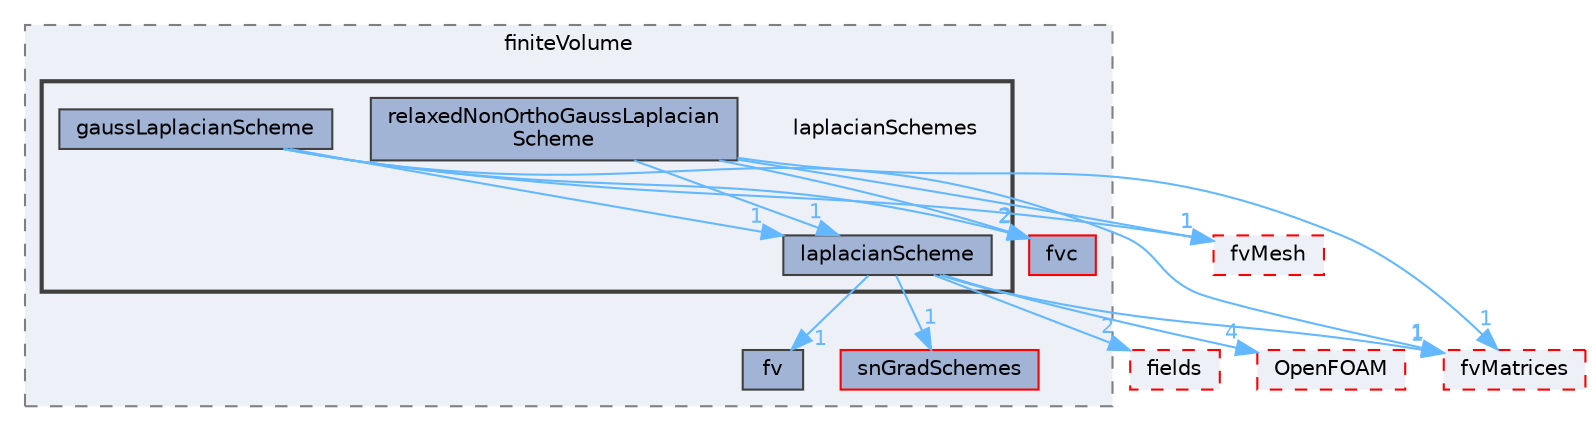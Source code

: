 digraph "src/finiteVolume/finiteVolume/laplacianSchemes"
{
 // LATEX_PDF_SIZE
  bgcolor="transparent";
  edge [fontname=Helvetica,fontsize=10,labelfontname=Helvetica,labelfontsize=10];
  node [fontname=Helvetica,fontsize=10,shape=box,height=0.2,width=0.4];
  compound=true
  subgraph clusterdir_2ea871e4defbdbd60808750cae643c63 {
    graph [ bgcolor="#edf0f7", pencolor="grey50", label="finiteVolume", fontname=Helvetica,fontsize=10 style="filled,dashed", URL="dir_2ea871e4defbdbd60808750cae643c63.html",tooltip=""]
  dir_0096c9c8cdcbf8f4884c37173134f444 [label="fv", fillcolor="#a2b4d6", color="grey25", style="filled", URL="dir_0096c9c8cdcbf8f4884c37173134f444.html",tooltip=""];
  dir_f2a32fae3c7e5034ec75716fe725e251 [label="snGradSchemes", fillcolor="#a2b4d6", color="red", style="filled", URL="dir_f2a32fae3c7e5034ec75716fe725e251.html",tooltip=""];
  dir_f4030f3362933683136e1dae328f10c0 [label="fvc", fillcolor="#a2b4d6", color="red", style="filled", URL="dir_f4030f3362933683136e1dae328f10c0.html",tooltip=""];
  subgraph clusterdir_9d1bb040ba59f659837e207512074d53 {
    graph [ bgcolor="#edf0f7", pencolor="grey25", label="", fontname=Helvetica,fontsize=10 style="filled,bold", URL="dir_9d1bb040ba59f659837e207512074d53.html",tooltip=""]
    dir_9d1bb040ba59f659837e207512074d53 [shape=plaintext, label="laplacianSchemes"];
  dir_f2edee964beb075e9295e8890f375b73 [label="gaussLaplacianScheme", fillcolor="#a2b4d6", color="grey25", style="filled", URL="dir_f2edee964beb075e9295e8890f375b73.html",tooltip=""];
  dir_469f5797a784eff5bbc5a2a682e40247 [label="laplacianScheme", fillcolor="#a2b4d6", color="grey25", style="filled", URL="dir_469f5797a784eff5bbc5a2a682e40247.html",tooltip=""];
  dir_83e5e66d7feb082c7db5b97b5dded670 [label="relaxedNonOrthoGaussLaplacian\lScheme", fillcolor="#a2b4d6", color="grey25", style="filled", URL="dir_83e5e66d7feb082c7db5b97b5dded670.html",tooltip=""];
  }
  }
  dir_25ab4a83a983f7bb7a38b7f63bb141b7 [label="fields", fillcolor="#edf0f7", color="red", style="filled,dashed", URL="dir_25ab4a83a983f7bb7a38b7f63bb141b7.html",tooltip=""];
  dir_5d57e3901430bcc99a7ddac11a899224 [label="fvMatrices", fillcolor="#edf0f7", color="red", style="filled,dashed", URL="dir_5d57e3901430bcc99a7ddac11a899224.html",tooltip=""];
  dir_c382fa095c9c33d8673c0dd60aaef275 [label="fvMesh", fillcolor="#edf0f7", color="red", style="filled,dashed", URL="dir_c382fa095c9c33d8673c0dd60aaef275.html",tooltip=""];
  dir_c5473ff19b20e6ec4dfe5c310b3778a8 [label="OpenFOAM", fillcolor="#edf0f7", color="red", style="filled,dashed", URL="dir_c5473ff19b20e6ec4dfe5c310b3778a8.html",tooltip=""];
  dir_f2edee964beb075e9295e8890f375b73->dir_469f5797a784eff5bbc5a2a682e40247 [headlabel="1", labeldistance=1.5 headhref="dir_001596_002096.html" href="dir_001596_002096.html" color="steelblue1" fontcolor="steelblue1"];
  dir_f2edee964beb075e9295e8890f375b73->dir_5d57e3901430bcc99a7ddac11a899224 [headlabel="1", labeldistance=1.5 headhref="dir_001596_001542.html" href="dir_001596_001542.html" color="steelblue1" fontcolor="steelblue1"];
  dir_f2edee964beb075e9295e8890f375b73->dir_c382fa095c9c33d8673c0dd60aaef275 [headlabel="1", labeldistance=1.5 headhref="dir_001596_001544.html" href="dir_001596_001544.html" color="steelblue1" fontcolor="steelblue1"];
  dir_f2edee964beb075e9295e8890f375b73->dir_f4030f3362933683136e1dae328f10c0 [headlabel="2", labeldistance=1.5 headhref="dir_001596_001534.html" href="dir_001596_001534.html" color="steelblue1" fontcolor="steelblue1"];
  dir_469f5797a784eff5bbc5a2a682e40247->dir_0096c9c8cdcbf8f4884c37173134f444 [headlabel="1", labeldistance=1.5 headhref="dir_002096_001531.html" href="dir_002096_001531.html" color="steelblue1" fontcolor="steelblue1"];
  dir_469f5797a784eff5bbc5a2a682e40247->dir_25ab4a83a983f7bb7a38b7f63bb141b7 [headlabel="2", labeldistance=1.5 headhref="dir_002096_001332.html" href="dir_002096_001332.html" color="steelblue1" fontcolor="steelblue1"];
  dir_469f5797a784eff5bbc5a2a682e40247->dir_5d57e3901430bcc99a7ddac11a899224 [headlabel="1", labeldistance=1.5 headhref="dir_002096_001542.html" href="dir_002096_001542.html" color="steelblue1" fontcolor="steelblue1"];
  dir_469f5797a784eff5bbc5a2a682e40247->dir_c5473ff19b20e6ec4dfe5c310b3778a8 [headlabel="4", labeldistance=1.5 headhref="dir_002096_002695.html" href="dir_002096_002695.html" color="steelblue1" fontcolor="steelblue1"];
  dir_469f5797a784eff5bbc5a2a682e40247->dir_f2a32fae3c7e5034ec75716fe725e251 [headlabel="1", labeldistance=1.5 headhref="dir_002096_003610.html" href="dir_002096_003610.html" color="steelblue1" fontcolor="steelblue1"];
  dir_83e5e66d7feb082c7db5b97b5dded670->dir_469f5797a784eff5bbc5a2a682e40247 [headlabel="1", labeldistance=1.5 headhref="dir_003314_002096.html" href="dir_003314_002096.html" color="steelblue1" fontcolor="steelblue1"];
  dir_83e5e66d7feb082c7db5b97b5dded670->dir_5d57e3901430bcc99a7ddac11a899224 [headlabel="1", labeldistance=1.5 headhref="dir_003314_001542.html" href="dir_003314_001542.html" color="steelblue1" fontcolor="steelblue1"];
  dir_83e5e66d7feb082c7db5b97b5dded670->dir_c382fa095c9c33d8673c0dd60aaef275 [headlabel="1", labeldistance=1.5 headhref="dir_003314_001544.html" href="dir_003314_001544.html" color="steelblue1" fontcolor="steelblue1"];
  dir_83e5e66d7feb082c7db5b97b5dded670->dir_f4030f3362933683136e1dae328f10c0 [headlabel="2", labeldistance=1.5 headhref="dir_003314_001534.html" href="dir_003314_001534.html" color="steelblue1" fontcolor="steelblue1"];
}
